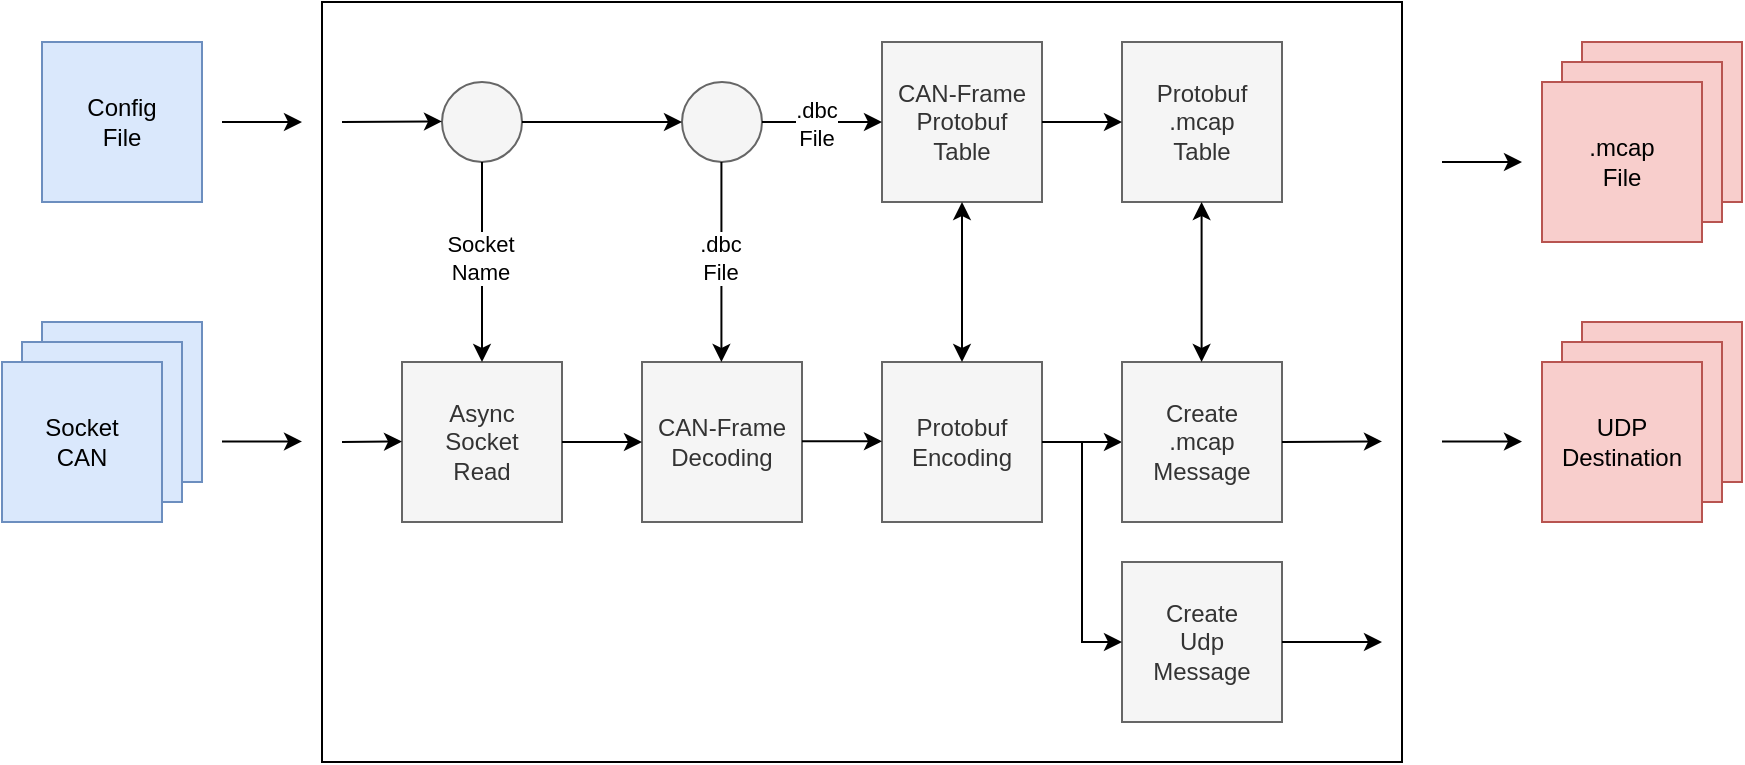 <mxfile version="24.7.17">
  <diagram name="Seite-1" id="6fZ7vFBxwBB88ESvmZBT">
    <mxGraphModel dx="1195" dy="696" grid="1" gridSize="10" guides="1" tooltips="1" connect="1" arrows="1" fold="1" page="1" pageScale="1" pageWidth="827" pageHeight="1169" math="0" shadow="0">
      <root>
        <mxCell id="0" />
        <mxCell id="1" parent="0" />
        <mxCell id="DBbQdwseNngaL3uNXyd8-43" value="" style="rounded=0;whiteSpace=wrap;html=1;" vertex="1" parent="1">
          <mxGeometry x="280" y="100" width="540" height="380" as="geometry" />
        </mxCell>
        <mxCell id="DBbQdwseNngaL3uNXyd8-41" value="" style="rounded=0;whiteSpace=wrap;html=1;fillColor=#f8cecc;strokeColor=#b85450;" vertex="1" parent="1">
          <mxGeometry x="910" y="260" width="80" height="80" as="geometry" />
        </mxCell>
        <mxCell id="DBbQdwseNngaL3uNXyd8-13" value="" style="rounded=0;whiteSpace=wrap;html=1;fillColor=#f8cecc;strokeColor=#b85450;" vertex="1" parent="1">
          <mxGeometry x="910" y="120" width="80" height="80" as="geometry" />
        </mxCell>
        <mxCell id="DBbQdwseNngaL3uNXyd8-12" value="" style="rounded=0;whiteSpace=wrap;html=1;fillColor=#f8cecc;strokeColor=#b85450;" vertex="1" parent="1">
          <mxGeometry x="900" y="130" width="80" height="80" as="geometry" />
        </mxCell>
        <mxCell id="DBbQdwseNngaL3uNXyd8-5" value="" style="rounded=0;whiteSpace=wrap;html=1;fillColor=#dae8fc;strokeColor=#6c8ebf;" vertex="1" parent="1">
          <mxGeometry x="140" y="260" width="80" height="80" as="geometry" />
        </mxCell>
        <mxCell id="DBbQdwseNngaL3uNXyd8-4" value="" style="rounded=0;whiteSpace=wrap;html=1;fillColor=#dae8fc;strokeColor=#6c8ebf;" vertex="1" parent="1">
          <mxGeometry x="130" y="270" width="80" height="80" as="geometry" />
        </mxCell>
        <mxCell id="DBbQdwseNngaL3uNXyd8-3" value="Socket&lt;br&gt;CAN" style="rounded=0;whiteSpace=wrap;html=1;fillColor=#dae8fc;strokeColor=#6c8ebf;" vertex="1" parent="1">
          <mxGeometry x="120" y="280" width="80" height="80" as="geometry" />
        </mxCell>
        <mxCell id="DBbQdwseNngaL3uNXyd8-6" value="Config&lt;br&gt;File" style="rounded=0;whiteSpace=wrap;html=1;fillColor=#dae8fc;strokeColor=#6c8ebf;" vertex="1" parent="1">
          <mxGeometry x="140" y="120" width="80" height="80" as="geometry" />
        </mxCell>
        <mxCell id="DBbQdwseNngaL3uNXyd8-8" value="" style="endArrow=classic;html=1;rounded=0;" edge="1" parent="1">
          <mxGeometry width="50" height="50" relative="1" as="geometry">
            <mxPoint x="230" y="160" as="sourcePoint" />
            <mxPoint x="270" y="160" as="targetPoint" />
          </mxGeometry>
        </mxCell>
        <mxCell id="DBbQdwseNngaL3uNXyd8-9" value="" style="endArrow=classic;html=1;rounded=0;" edge="1" parent="1">
          <mxGeometry width="50" height="50" relative="1" as="geometry">
            <mxPoint x="230" y="319.71" as="sourcePoint" />
            <mxPoint x="270" y="319.71" as="targetPoint" />
          </mxGeometry>
        </mxCell>
        <mxCell id="DBbQdwseNngaL3uNXyd8-10" value=".mcap&lt;br&gt;File" style="rounded=0;whiteSpace=wrap;html=1;fillColor=#f8cecc;strokeColor=#b85450;" vertex="1" parent="1">
          <mxGeometry x="890" y="140" width="80" height="80" as="geometry" />
        </mxCell>
        <mxCell id="DBbQdwseNngaL3uNXyd8-11" value="" style="endArrow=classic;html=1;rounded=0;" edge="1" parent="1">
          <mxGeometry width="50" height="50" relative="1" as="geometry">
            <mxPoint x="840" y="180" as="sourcePoint" />
            <mxPoint x="880" y="180" as="targetPoint" />
          </mxGeometry>
        </mxCell>
        <mxCell id="DBbQdwseNngaL3uNXyd8-15" value="Async&lt;br&gt;Socket&lt;br&gt;Read" style="rounded=0;whiteSpace=wrap;html=1;fillColor=#f5f5f5;fontColor=#333333;strokeColor=#666666;" vertex="1" parent="1">
          <mxGeometry x="320" y="280" width="80" height="80" as="geometry" />
        </mxCell>
        <mxCell id="DBbQdwseNngaL3uNXyd8-16" value="" style="ellipse;whiteSpace=wrap;html=1;aspect=fixed;fillColor=#f5f5f5;fontColor=#333333;strokeColor=#666666;" vertex="1" parent="1">
          <mxGeometry x="340" y="140" width="40" height="40" as="geometry" />
        </mxCell>
        <mxCell id="DBbQdwseNngaL3uNXyd8-17" value="" style="endArrow=classic;html=1;rounded=0;" edge="1" parent="1">
          <mxGeometry width="50" height="50" relative="1" as="geometry">
            <mxPoint x="290" y="160" as="sourcePoint" />
            <mxPoint x="340" y="159.71" as="targetPoint" />
          </mxGeometry>
        </mxCell>
        <mxCell id="DBbQdwseNngaL3uNXyd8-18" value="" style="endArrow=classic;html=1;rounded=0;exitX=0.5;exitY=1;exitDx=0;exitDy=0;entryX=0.5;entryY=0;entryDx=0;entryDy=0;" edge="1" parent="1" source="DBbQdwseNngaL3uNXyd8-16" target="DBbQdwseNngaL3uNXyd8-15">
          <mxGeometry width="50" height="50" relative="1" as="geometry">
            <mxPoint x="350" y="250" as="sourcePoint" />
            <mxPoint x="400" y="200" as="targetPoint" />
          </mxGeometry>
        </mxCell>
        <mxCell id="DBbQdwseNngaL3uNXyd8-19" value="Socket&lt;br&gt;Name" style="edgeLabel;html=1;align=center;verticalAlign=middle;resizable=0;points=[];" vertex="1" connectable="0" parent="DBbQdwseNngaL3uNXyd8-18">
          <mxGeometry x="-0.046" y="-1" relative="1" as="geometry">
            <mxPoint as="offset" />
          </mxGeometry>
        </mxCell>
        <mxCell id="DBbQdwseNngaL3uNXyd8-20" value="" style="endArrow=classic;html=1;rounded=0;" edge="1" parent="1">
          <mxGeometry width="50" height="50" relative="1" as="geometry">
            <mxPoint x="290" y="320" as="sourcePoint" />
            <mxPoint x="320" y="319.76" as="targetPoint" />
          </mxGeometry>
        </mxCell>
        <mxCell id="DBbQdwseNngaL3uNXyd8-21" value="CAN-Frame&lt;br&gt;Decoding" style="rounded=0;whiteSpace=wrap;html=1;fillColor=#f5f5f5;fontColor=#333333;strokeColor=#666666;" vertex="1" parent="1">
          <mxGeometry x="440" y="280" width="80" height="80" as="geometry" />
        </mxCell>
        <mxCell id="DBbQdwseNngaL3uNXyd8-22" value="" style="ellipse;whiteSpace=wrap;html=1;aspect=fixed;fillColor=#f5f5f5;fontColor=#333333;strokeColor=#666666;" vertex="1" parent="1">
          <mxGeometry x="460" y="140" width="40" height="40" as="geometry" />
        </mxCell>
        <mxCell id="DBbQdwseNngaL3uNXyd8-23" value="" style="endArrow=classic;html=1;rounded=0;exitX=1;exitY=0.5;exitDx=0;exitDy=0;entryX=0;entryY=0.5;entryDx=0;entryDy=0;" edge="1" parent="1" source="DBbQdwseNngaL3uNXyd8-16" target="DBbQdwseNngaL3uNXyd8-22">
          <mxGeometry width="50" height="50" relative="1" as="geometry">
            <mxPoint x="440" y="260" as="sourcePoint" />
            <mxPoint x="490" y="210" as="targetPoint" />
          </mxGeometry>
        </mxCell>
        <mxCell id="DBbQdwseNngaL3uNXyd8-24" value="" style="endArrow=classic;html=1;rounded=0;exitX=0.5;exitY=1;exitDx=0;exitDy=0;entryX=0.5;entryY=0;entryDx=0;entryDy=0;" edge="1" parent="1">
          <mxGeometry width="50" height="50" relative="1" as="geometry">
            <mxPoint x="479.71" y="180" as="sourcePoint" />
            <mxPoint x="479.71" y="280" as="targetPoint" />
          </mxGeometry>
        </mxCell>
        <mxCell id="DBbQdwseNngaL3uNXyd8-25" value=".dbc&lt;br&gt;File" style="edgeLabel;html=1;align=center;verticalAlign=middle;resizable=0;points=[];" vertex="1" connectable="0" parent="DBbQdwseNngaL3uNXyd8-24">
          <mxGeometry x="-0.046" y="-1" relative="1" as="geometry">
            <mxPoint as="offset" />
          </mxGeometry>
        </mxCell>
        <mxCell id="DBbQdwseNngaL3uNXyd8-27" value="" style="endArrow=classic;html=1;rounded=0;entryX=0;entryY=0.5;entryDx=0;entryDy=0;" edge="1" parent="1" target="DBbQdwseNngaL3uNXyd8-21">
          <mxGeometry width="50" height="50" relative="1" as="geometry">
            <mxPoint x="400" y="320" as="sourcePoint" />
            <mxPoint x="450" y="270" as="targetPoint" />
          </mxGeometry>
        </mxCell>
        <mxCell id="DBbQdwseNngaL3uNXyd8-28" value="Protobuf&lt;br&gt;Encoding" style="rounded=0;whiteSpace=wrap;html=1;fillColor=#f5f5f5;fontColor=#333333;strokeColor=#666666;" vertex="1" parent="1">
          <mxGeometry x="560" y="280" width="80" height="80" as="geometry" />
        </mxCell>
        <mxCell id="DBbQdwseNngaL3uNXyd8-29" value="" style="endArrow=classic;html=1;rounded=0;entryX=0;entryY=0.5;entryDx=0;entryDy=0;" edge="1" parent="1">
          <mxGeometry width="50" height="50" relative="1" as="geometry">
            <mxPoint x="520" y="319.66" as="sourcePoint" />
            <mxPoint x="560" y="319.66" as="targetPoint" />
          </mxGeometry>
        </mxCell>
        <mxCell id="DBbQdwseNngaL3uNXyd8-30" value="CAN-Frame&lt;br&gt;Protobuf&lt;br&gt;Table" style="rounded=0;whiteSpace=wrap;html=1;fillColor=#f5f5f5;fontColor=#333333;strokeColor=#666666;" vertex="1" parent="1">
          <mxGeometry x="560" y="120" width="80" height="80" as="geometry" />
        </mxCell>
        <mxCell id="DBbQdwseNngaL3uNXyd8-31" value="" style="endArrow=classic;startArrow=classic;html=1;rounded=0;" edge="1" parent="1" source="DBbQdwseNngaL3uNXyd8-28">
          <mxGeometry width="50" height="50" relative="1" as="geometry">
            <mxPoint x="550" y="250" as="sourcePoint" />
            <mxPoint x="600" y="200" as="targetPoint" />
          </mxGeometry>
        </mxCell>
        <mxCell id="DBbQdwseNngaL3uNXyd8-32" value="" style="endArrow=classic;html=1;rounded=0;entryX=0;entryY=0.5;entryDx=0;entryDy=0;" edge="1" parent="1" target="DBbQdwseNngaL3uNXyd8-30">
          <mxGeometry width="50" height="50" relative="1" as="geometry">
            <mxPoint x="500" y="160" as="sourcePoint" />
            <mxPoint x="550" y="110" as="targetPoint" />
          </mxGeometry>
        </mxCell>
        <mxCell id="DBbQdwseNngaL3uNXyd8-36" value=".dbc&lt;br&gt;File" style="edgeLabel;html=1;align=center;verticalAlign=middle;resizable=0;points=[];" vertex="1" connectable="0" parent="DBbQdwseNngaL3uNXyd8-32">
          <mxGeometry x="-0.093" y="-1" relative="1" as="geometry">
            <mxPoint as="offset" />
          </mxGeometry>
        </mxCell>
        <mxCell id="DBbQdwseNngaL3uNXyd8-33" value="" style="endArrow=classic;html=1;rounded=0;" edge="1" parent="1">
          <mxGeometry width="50" height="50" relative="1" as="geometry">
            <mxPoint x="640" y="320" as="sourcePoint" />
            <mxPoint x="680" y="320" as="targetPoint" />
          </mxGeometry>
        </mxCell>
        <mxCell id="DBbQdwseNngaL3uNXyd8-34" value="Create&lt;br&gt;.mcap&lt;br&gt;Message" style="rounded=0;whiteSpace=wrap;html=1;fillColor=#f5f5f5;fontColor=#333333;strokeColor=#666666;" vertex="1" parent="1">
          <mxGeometry x="680" y="280" width="80" height="80" as="geometry" />
        </mxCell>
        <mxCell id="DBbQdwseNngaL3uNXyd8-35" value="Protobuf&lt;br&gt;.mcap&lt;br&gt;Table" style="rounded=0;whiteSpace=wrap;html=1;fillColor=#f5f5f5;fontColor=#333333;strokeColor=#666666;" vertex="1" parent="1">
          <mxGeometry x="680" y="120" width="80" height="80" as="geometry" />
        </mxCell>
        <mxCell id="DBbQdwseNngaL3uNXyd8-37" value="" style="endArrow=classic;html=1;rounded=0;entryX=0;entryY=0.5;entryDx=0;entryDy=0;" edge="1" parent="1" target="DBbQdwseNngaL3uNXyd8-35">
          <mxGeometry width="50" height="50" relative="1" as="geometry">
            <mxPoint x="640" y="160" as="sourcePoint" />
            <mxPoint x="690" y="110" as="targetPoint" />
          </mxGeometry>
        </mxCell>
        <mxCell id="DBbQdwseNngaL3uNXyd8-38" value="" style="endArrow=classic;startArrow=classic;html=1;rounded=0;" edge="1" parent="1">
          <mxGeometry width="50" height="50" relative="1" as="geometry">
            <mxPoint x="719.8" y="280" as="sourcePoint" />
            <mxPoint x="719.8" y="200" as="targetPoint" />
          </mxGeometry>
        </mxCell>
        <mxCell id="DBbQdwseNngaL3uNXyd8-40" value="" style="rounded=0;whiteSpace=wrap;html=1;fillColor=#f8cecc;strokeColor=#b85450;" vertex="1" parent="1">
          <mxGeometry x="900" y="270" width="80" height="80" as="geometry" />
        </mxCell>
        <mxCell id="DBbQdwseNngaL3uNXyd8-39" value="UDP&lt;br&gt;Destination" style="rounded=0;whiteSpace=wrap;html=1;fillColor=#f8cecc;strokeColor=#b85450;" vertex="1" parent="1">
          <mxGeometry x="890" y="280" width="80" height="80" as="geometry" />
        </mxCell>
        <mxCell id="DBbQdwseNngaL3uNXyd8-42" value="" style="endArrow=classic;html=1;rounded=0;" edge="1" parent="1">
          <mxGeometry width="50" height="50" relative="1" as="geometry">
            <mxPoint x="840" y="319.76" as="sourcePoint" />
            <mxPoint x="880" y="319.76" as="targetPoint" />
          </mxGeometry>
        </mxCell>
        <mxCell id="DBbQdwseNngaL3uNXyd8-44" value="Create&lt;br&gt;Udp&lt;br&gt;Message" style="rounded=0;whiteSpace=wrap;html=1;fillColor=#f5f5f5;fontColor=#333333;strokeColor=#666666;" vertex="1" parent="1">
          <mxGeometry x="680" y="380" width="80" height="80" as="geometry" />
        </mxCell>
        <mxCell id="DBbQdwseNngaL3uNXyd8-45" value="" style="endArrow=classic;html=1;rounded=0;entryX=0;entryY=0.5;entryDx=0;entryDy=0;" edge="1" parent="1" target="DBbQdwseNngaL3uNXyd8-44">
          <mxGeometry width="50" height="50" relative="1" as="geometry">
            <mxPoint x="660" y="320" as="sourcePoint" />
            <mxPoint x="710" y="270" as="targetPoint" />
            <Array as="points">
              <mxPoint x="660" y="420" />
            </Array>
          </mxGeometry>
        </mxCell>
        <mxCell id="DBbQdwseNngaL3uNXyd8-46" value="" style="endArrow=classic;html=1;rounded=0;exitX=1;exitY=0.5;exitDx=0;exitDy=0;" edge="1" parent="1" source="DBbQdwseNngaL3uNXyd8-34">
          <mxGeometry width="50" height="50" relative="1" as="geometry">
            <mxPoint x="770" y="319.71" as="sourcePoint" />
            <mxPoint x="810" y="319.71" as="targetPoint" />
          </mxGeometry>
        </mxCell>
        <mxCell id="DBbQdwseNngaL3uNXyd8-47" value="" style="endArrow=classic;html=1;rounded=0;exitX=1;exitY=0.5;exitDx=0;exitDy=0;" edge="1" parent="1" source="DBbQdwseNngaL3uNXyd8-44">
          <mxGeometry width="50" height="50" relative="1" as="geometry">
            <mxPoint x="770" y="430" as="sourcePoint" />
            <mxPoint x="810" y="420" as="targetPoint" />
          </mxGeometry>
        </mxCell>
      </root>
    </mxGraphModel>
  </diagram>
</mxfile>
